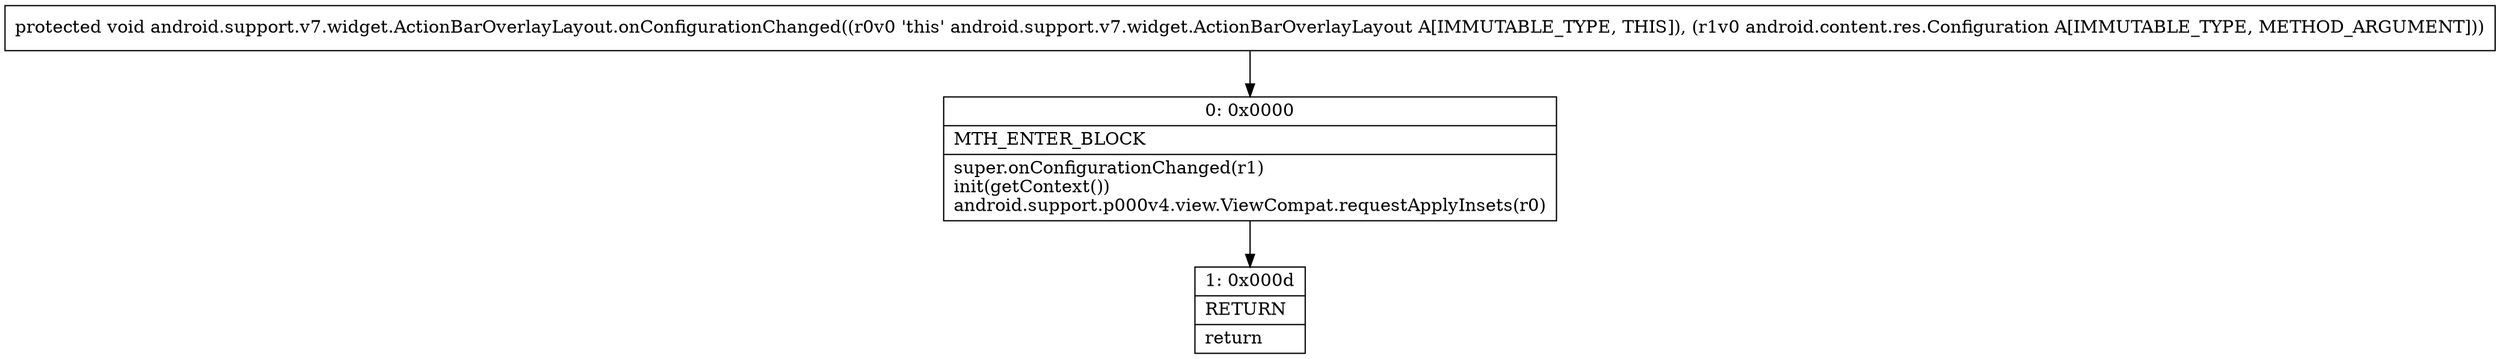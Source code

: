 digraph "CFG forandroid.support.v7.widget.ActionBarOverlayLayout.onConfigurationChanged(Landroid\/content\/res\/Configuration;)V" {
Node_0 [shape=record,label="{0\:\ 0x0000|MTH_ENTER_BLOCK\l|super.onConfigurationChanged(r1)\linit(getContext())\landroid.support.p000v4.view.ViewCompat.requestApplyInsets(r0)\l}"];
Node_1 [shape=record,label="{1\:\ 0x000d|RETURN\l|return\l}"];
MethodNode[shape=record,label="{protected void android.support.v7.widget.ActionBarOverlayLayout.onConfigurationChanged((r0v0 'this' android.support.v7.widget.ActionBarOverlayLayout A[IMMUTABLE_TYPE, THIS]), (r1v0 android.content.res.Configuration A[IMMUTABLE_TYPE, METHOD_ARGUMENT])) }"];
MethodNode -> Node_0;
Node_0 -> Node_1;
}


